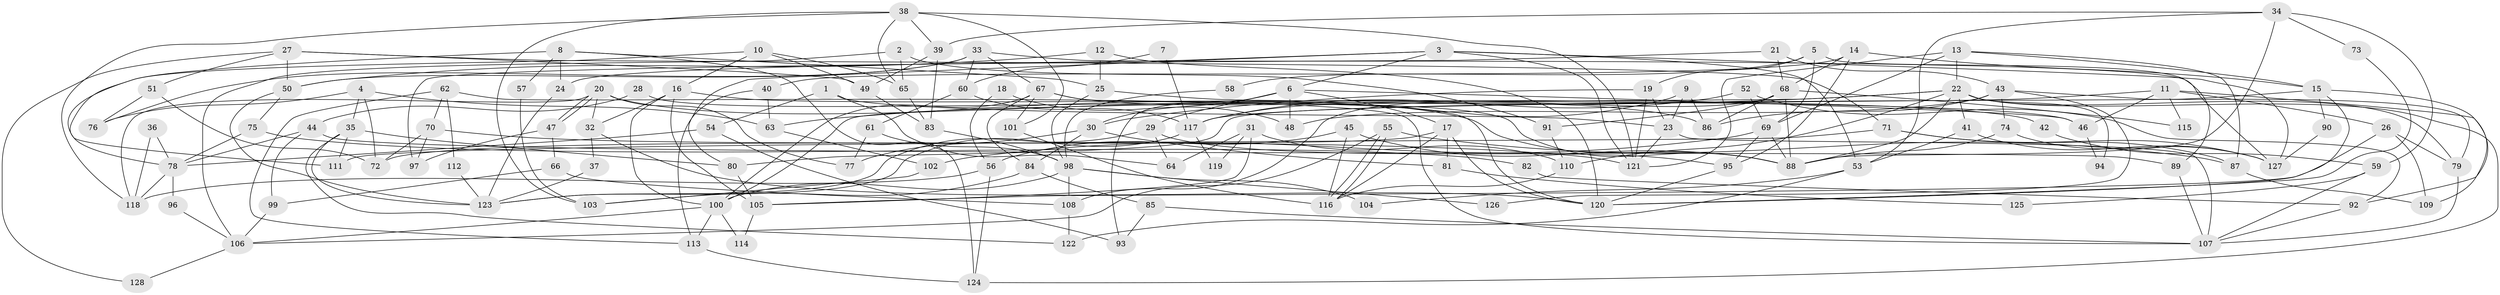 // Generated by graph-tools (version 1.1) at 2025/11/02/27/25 16:11:19]
// undirected, 128 vertices, 256 edges
graph export_dot {
graph [start="1"]
  node [color=gray90,style=filled];
  1;
  2;
  3;
  4;
  5;
  6;
  7;
  8;
  9;
  10;
  11;
  12;
  13;
  14;
  15;
  16;
  17;
  18;
  19;
  20;
  21;
  22;
  23;
  24;
  25;
  26;
  27;
  28;
  29;
  30;
  31;
  32;
  33;
  34;
  35;
  36;
  37;
  38;
  39;
  40;
  41;
  42;
  43;
  44;
  45;
  46;
  47;
  48;
  49;
  50;
  51;
  52;
  53;
  54;
  55;
  56;
  57;
  58;
  59;
  60;
  61;
  62;
  63;
  64;
  65;
  66;
  67;
  68;
  69;
  70;
  71;
  72;
  73;
  74;
  75;
  76;
  77;
  78;
  79;
  80;
  81;
  82;
  83;
  84;
  85;
  86;
  87;
  88;
  89;
  90;
  91;
  92;
  93;
  94;
  95;
  96;
  97;
  98;
  99;
  100;
  101;
  102;
  103;
  104;
  105;
  106;
  107;
  108;
  109;
  110;
  111;
  112;
  113;
  114;
  115;
  116;
  117;
  118;
  119;
  120;
  121;
  122;
  123;
  124;
  125;
  126;
  127;
  128;
  1 -- 23;
  1 -- 54;
  1 -- 64;
  2 -- 91;
  2 -- 65;
  2 -- 106;
  3 -- 121;
  3 -- 6;
  3 -- 24;
  3 -- 53;
  3 -- 80;
  3 -- 127;
  4 -- 35;
  4 -- 76;
  4 -- 63;
  4 -- 72;
  5 -- 69;
  5 -- 89;
  5 -- 19;
  5 -- 58;
  6 -- 17;
  6 -- 30;
  6 -- 29;
  6 -- 46;
  6 -- 48;
  6 -- 93;
  7 -- 117;
  7 -- 60;
  8 -- 24;
  8 -- 111;
  8 -- 25;
  8 -- 57;
  8 -- 124;
  9 -- 117;
  9 -- 86;
  9 -- 23;
  10 -- 65;
  10 -- 16;
  10 -- 49;
  10 -- 78;
  11 -- 26;
  11 -- 117;
  11 -- 46;
  11 -- 109;
  11 -- 115;
  12 -- 120;
  12 -- 25;
  12 -- 50;
  13 -- 87;
  13 -- 15;
  13 -- 22;
  13 -- 69;
  13 -- 121;
  14 -- 40;
  14 -- 15;
  14 -- 68;
  14 -- 95;
  15 -- 80;
  15 -- 120;
  15 -- 90;
  15 -- 92;
  16 -- 32;
  16 -- 105;
  16 -- 42;
  16 -- 100;
  17 -- 72;
  17 -- 120;
  17 -- 81;
  17 -- 116;
  18 -- 56;
  18 -- 48;
  19 -- 23;
  19 -- 30;
  19 -- 121;
  20 -- 88;
  20 -- 47;
  20 -- 47;
  20 -- 32;
  20 -- 77;
  20 -- 118;
  21 -- 43;
  21 -- 68;
  21 -- 97;
  22 -- 41;
  22 -- 63;
  22 -- 79;
  22 -- 88;
  22 -- 94;
  22 -- 100;
  22 -- 110;
  22 -- 124;
  23 -- 121;
  23 -- 107;
  24 -- 123;
  25 -- 46;
  25 -- 98;
  26 -- 105;
  26 -- 79;
  26 -- 109;
  27 -- 50;
  27 -- 49;
  27 -- 51;
  27 -- 71;
  27 -- 128;
  28 -- 88;
  28 -- 44;
  29 -- 95;
  29 -- 64;
  29 -- 123;
  30 -- 84;
  30 -- 77;
  30 -- 81;
  31 -- 64;
  31 -- 110;
  31 -- 105;
  31 -- 119;
  32 -- 120;
  32 -- 37;
  33 -- 50;
  33 -- 127;
  33 -- 60;
  33 -- 67;
  33 -- 76;
  34 -- 39;
  34 -- 88;
  34 -- 53;
  34 -- 59;
  34 -- 73;
  35 -- 123;
  35 -- 122;
  35 -- 80;
  35 -- 111;
  36 -- 78;
  36 -- 118;
  37 -- 123;
  38 -- 121;
  38 -- 101;
  38 -- 39;
  38 -- 65;
  38 -- 103;
  38 -- 118;
  39 -- 83;
  39 -- 49;
  40 -- 63;
  40 -- 113;
  41 -- 127;
  41 -- 53;
  42 -- 59;
  43 -- 74;
  43 -- 86;
  43 -- 48;
  43 -- 79;
  43 -- 126;
  44 -- 99;
  44 -- 78;
  44 -- 89;
  45 -- 116;
  45 -- 56;
  45 -- 88;
  46 -- 94;
  47 -- 97;
  47 -- 66;
  49 -- 83;
  50 -- 123;
  50 -- 75;
  51 -- 72;
  51 -- 76;
  52 -- 69;
  52 -- 92;
  52 -- 117;
  53 -- 104;
  53 -- 122;
  54 -- 78;
  54 -- 93;
  55 -- 116;
  55 -- 116;
  55 -- 106;
  55 -- 87;
  56 -- 118;
  56 -- 124;
  57 -- 103;
  58 -- 98;
  59 -- 107;
  59 -- 125;
  60 -- 61;
  60 -- 117;
  61 -- 77;
  61 -- 98;
  62 -- 107;
  62 -- 113;
  62 -- 70;
  62 -- 112;
  63 -- 102;
  65 -- 83;
  66 -- 108;
  66 -- 99;
  67 -- 100;
  67 -- 84;
  67 -- 86;
  67 -- 101;
  67 -- 120;
  68 -- 88;
  68 -- 86;
  68 -- 91;
  68 -- 108;
  68 -- 115;
  69 -- 88;
  69 -- 95;
  69 -- 102;
  70 -- 121;
  70 -- 72;
  70 -- 97;
  71 -- 87;
  71 -- 111;
  71 -- 127;
  73 -- 120;
  74 -- 127;
  74 -- 88;
  75 -- 78;
  75 -- 82;
  78 -- 118;
  78 -- 96;
  79 -- 107;
  80 -- 105;
  81 -- 125;
  82 -- 92;
  83 -- 98;
  84 -- 103;
  84 -- 85;
  85 -- 107;
  85 -- 93;
  87 -- 109;
  89 -- 107;
  90 -- 127;
  91 -- 110;
  92 -- 107;
  95 -- 120;
  96 -- 106;
  98 -- 100;
  98 -- 104;
  98 -- 108;
  98 -- 126;
  99 -- 106;
  100 -- 106;
  100 -- 113;
  100 -- 114;
  101 -- 116;
  102 -- 103;
  105 -- 114;
  106 -- 128;
  108 -- 122;
  110 -- 116;
  112 -- 123;
  113 -- 124;
  117 -- 119;
  117 -- 123;
}
